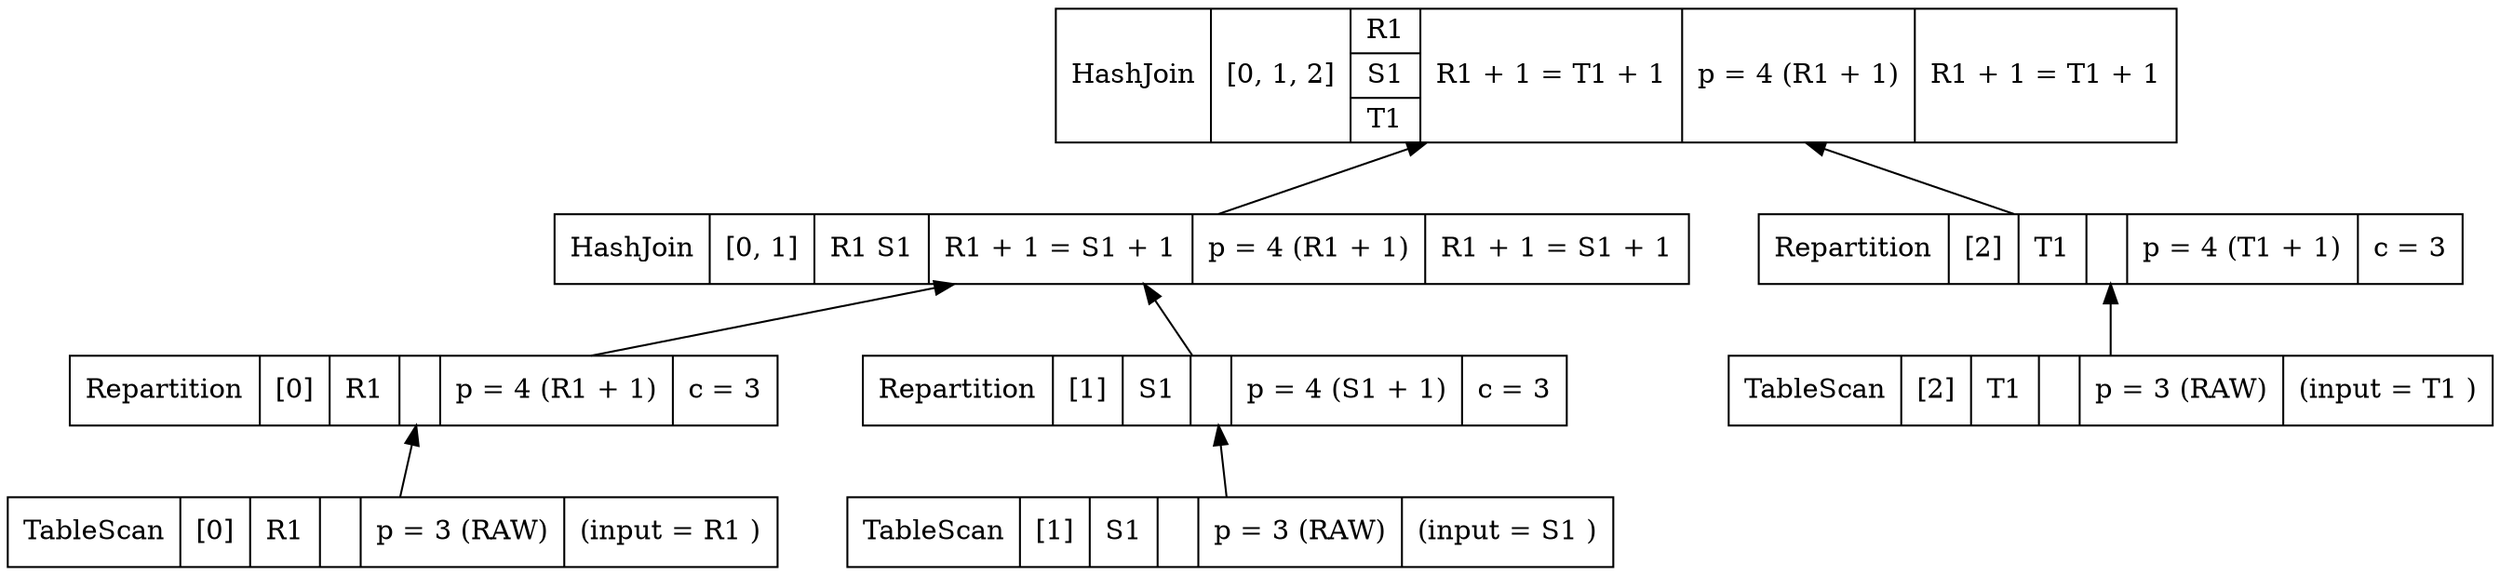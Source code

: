 digraph example1 {
    node [shape=record];
    rankdir=BT;
    nodesep=0.5;
    ordering="in";
    lopkeyLOPKey6v1 -> lopkeyLOPKey8v1;
    lopkeyLOPKey4v1 -> lopkeyLOPKey6v1;
    lopkeyLOPKey1v1 -> lopkeyLOPKey4v1;
    lopkeyLOPKey1v1[label="TableScan|[0]|R1 |{}|p = 3 (RAW)|(input = R1 )"];
    lopkeyLOPKey4v1[label="Repartition|[0]|R1 |{}|p = 4 (R1 + 1)|c = 3"];
    lopkeyLOPKey5v1 -> lopkeyLOPKey6v1;
    lopkeyLOPKey2v1 -> lopkeyLOPKey5v1;
    lopkeyLOPKey2v1[label="TableScan|[1]|S1 |{}|p = 3 (RAW)|(input = S1 )"];
    lopkeyLOPKey5v1[label="Repartition|[1]|S1 |{}|p = 4 (S1 + 1)|c = 3"];
    lopkeyLOPKey6v1[label="HashJoin|[0, 1]|R1 S1 |{R1 + 1 = S1 + 1}|p = 4 (R1 + 1)|{R1 + 1 = S1 + 1}"];
    lopkeyLOPKey7v1 -> lopkeyLOPKey8v1;
    lopkeyLOPKey3v1 -> lopkeyLOPKey7v1;
    lopkeyLOPKey3v1[label="TableScan|[2]|T1 |{}|p = 3 (RAW)|(input = T1 )"];
    lopkeyLOPKey7v1[label="Repartition|[2]|T1 |{}|p = 4 (T1 + 1)|c = 3"];
    lopkeyLOPKey8v1[label="HashJoin|[0, 1, 2]|{R1|S1|T1}|{R1 + 1 = T1 + 1}|p = 4 (R1 + 1)|{R1 + 1 = T1 + 1}"];
}
